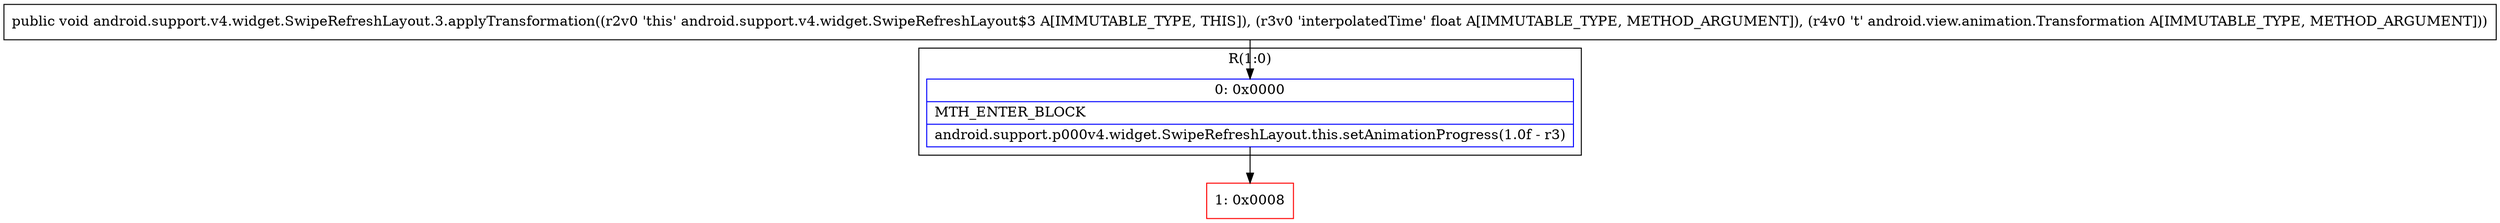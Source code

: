 digraph "CFG forandroid.support.v4.widget.SwipeRefreshLayout.3.applyTransformation(FLandroid\/view\/animation\/Transformation;)V" {
subgraph cluster_Region_1974765584 {
label = "R(1:0)";
node [shape=record,color=blue];
Node_0 [shape=record,label="{0\:\ 0x0000|MTH_ENTER_BLOCK\l|android.support.p000v4.widget.SwipeRefreshLayout.this.setAnimationProgress(1.0f \- r3)\l}"];
}
Node_1 [shape=record,color=red,label="{1\:\ 0x0008}"];
MethodNode[shape=record,label="{public void android.support.v4.widget.SwipeRefreshLayout.3.applyTransformation((r2v0 'this' android.support.v4.widget.SwipeRefreshLayout$3 A[IMMUTABLE_TYPE, THIS]), (r3v0 'interpolatedTime' float A[IMMUTABLE_TYPE, METHOD_ARGUMENT]), (r4v0 't' android.view.animation.Transformation A[IMMUTABLE_TYPE, METHOD_ARGUMENT])) }"];
MethodNode -> Node_0;
Node_0 -> Node_1;
}

